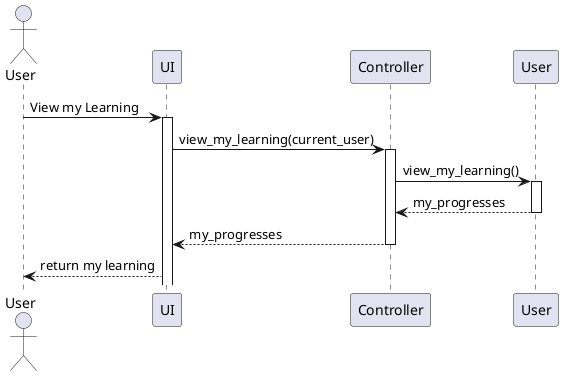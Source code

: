 @startuml User
actor "User" as UserActor

participant "UI" as Server
participant Controller
participant "User" as UserClass


UserActor -> Server: View my Learning
activate Server

Server -> Controller: view_my_learning(current_user)
activate Controller
Controller -> UserClass: view_my_learning()
activate UserClass
UserClass --> Controller: my_progresses
deactivate UserClass
Controller --> Server: my_progresses
deactivate Controller

Server --> UserActor: return my learning

@enduml